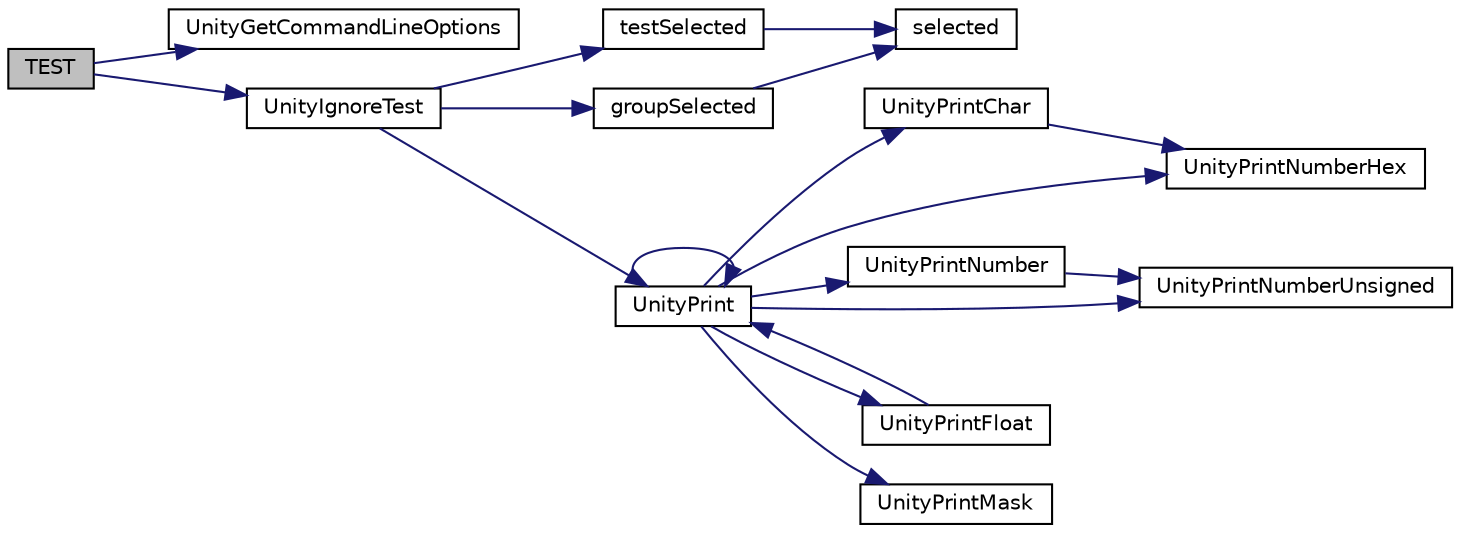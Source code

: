 digraph "TEST"
{
  edge [fontname="Helvetica",fontsize="10",labelfontname="Helvetica",labelfontsize="10"];
  node [fontname="Helvetica",fontsize="10",shape=record];
  rankdir="LR";
  Node59 [label="TEST",height=0.2,width=0.4,color="black", fillcolor="grey75", style="filled", fontcolor="black"];
  Node59 -> Node60 [color="midnightblue",fontsize="10",style="solid",fontname="Helvetica"];
  Node60 [label="UnityGetCommandLineOptions",height=0.2,width=0.4,color="black", fillcolor="white", style="filled",URL="$unity__fixture_8c.html#a898356b51b63100ec321e05d2e5f2d55"];
  Node59 -> Node61 [color="midnightblue",fontsize="10",style="solid",fontname="Helvetica"];
  Node61 [label="UnityIgnoreTest",height=0.2,width=0.4,color="black", fillcolor="white", style="filled",URL="$unity__fixture_8c.html#a0979b54fd6b64e3d44c2adc91fe2c80e"];
  Node61 -> Node62 [color="midnightblue",fontsize="10",style="solid",fontname="Helvetica"];
  Node62 [label="testSelected",height=0.2,width=0.4,color="black", fillcolor="white", style="filled",URL="$unity__fixture_8c.html#a8f394b022e49e022267f4cbdcd9da855"];
  Node62 -> Node63 [color="midnightblue",fontsize="10",style="solid",fontname="Helvetica"];
  Node63 [label="selected",height=0.2,width=0.4,color="black", fillcolor="white", style="filled",URL="$unity__fixture_8c.html#addf1fa3a2d7db3fcc310ec0d0a337eff"];
  Node61 -> Node64 [color="midnightblue",fontsize="10",style="solid",fontname="Helvetica"];
  Node64 [label="groupSelected",height=0.2,width=0.4,color="black", fillcolor="white", style="filled",URL="$unity__fixture_8c.html#a6e8f15027dcf573c012fc42fc7f95213"];
  Node64 -> Node63 [color="midnightblue",fontsize="10",style="solid",fontname="Helvetica"];
  Node61 -> Node65 [color="midnightblue",fontsize="10",style="solid",fontname="Helvetica"];
  Node65 [label="UnityPrint",height=0.2,width=0.4,color="black", fillcolor="white", style="filled",URL="$unity_8c.html#accff2eb4cfd0273e8ad62c37639d3e3c"];
  Node65 -> Node66 [color="midnightblue",fontsize="10",style="solid",fontname="Helvetica"];
  Node66 [label="UnityPrintChar",height=0.2,width=0.4,color="black", fillcolor="white", style="filled",URL="$unity_8c.html#aa3373f770c748cc1600d55cd8c7839c3"];
  Node66 -> Node67 [color="midnightblue",fontsize="10",style="solid",fontname="Helvetica"];
  Node67 [label="UnityPrintNumberHex",height=0.2,width=0.4,color="black", fillcolor="white", style="filled",URL="$unity_8c.html#ab5636c2c3e2d5ff0d89461e2323aa469"];
  Node65 -> Node68 [color="midnightblue",fontsize="10",style="solid",fontname="Helvetica"];
  Node68 [label="UnityPrintNumber",height=0.2,width=0.4,color="black", fillcolor="white", style="filled",URL="$unity_8c.html#a644211a214ab000dcabd5582c52e0313"];
  Node68 -> Node69 [color="midnightblue",fontsize="10",style="solid",fontname="Helvetica"];
  Node69 [label="UnityPrintNumberUnsigned",height=0.2,width=0.4,color="black", fillcolor="white", style="filled",URL="$unity_8c.html#a3ef388786e9a8e769d13af2601b592dc"];
  Node65 -> Node70 [color="midnightblue",fontsize="10",style="solid",fontname="Helvetica"];
  Node70 [label="UnityPrintFloat",height=0.2,width=0.4,color="black", fillcolor="white", style="filled",URL="$unity_8c.html#ac3d39bc0740a28949a2ba689588491c2"];
  Node70 -> Node65 [color="midnightblue",fontsize="10",style="solid",fontname="Helvetica"];
  Node65 -> Node69 [color="midnightblue",fontsize="10",style="solid",fontname="Helvetica"];
  Node65 -> Node71 [color="midnightblue",fontsize="10",style="solid",fontname="Helvetica"];
  Node71 [label="UnityPrintMask",height=0.2,width=0.4,color="black", fillcolor="white", style="filled",URL="$unity_8c.html#a207d5b3e2bfe8042b0505066ccd07c9b"];
  Node65 -> Node67 [color="midnightblue",fontsize="10",style="solid",fontname="Helvetica"];
  Node65 -> Node65 [color="midnightblue",fontsize="10",style="solid",fontname="Helvetica"];
}
